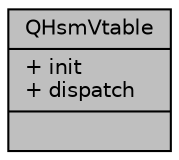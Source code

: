 digraph "QHsmVtable"
{
 // LATEX_PDF_SIZE
  edge [fontname="Helvetica",fontsize="10",labelfontname="Helvetica",labelfontsize="10"];
  node [fontname="Helvetica",fontsize="10",shape=record];
  Node1 [label="{QHsmVtable\n|+ init\l+ dispatch\l|}",height=0.2,width=0.4,color="black", fillcolor="grey75", style="filled", fontcolor="black",tooltip="Virtual table for the QHsm class."];
}
